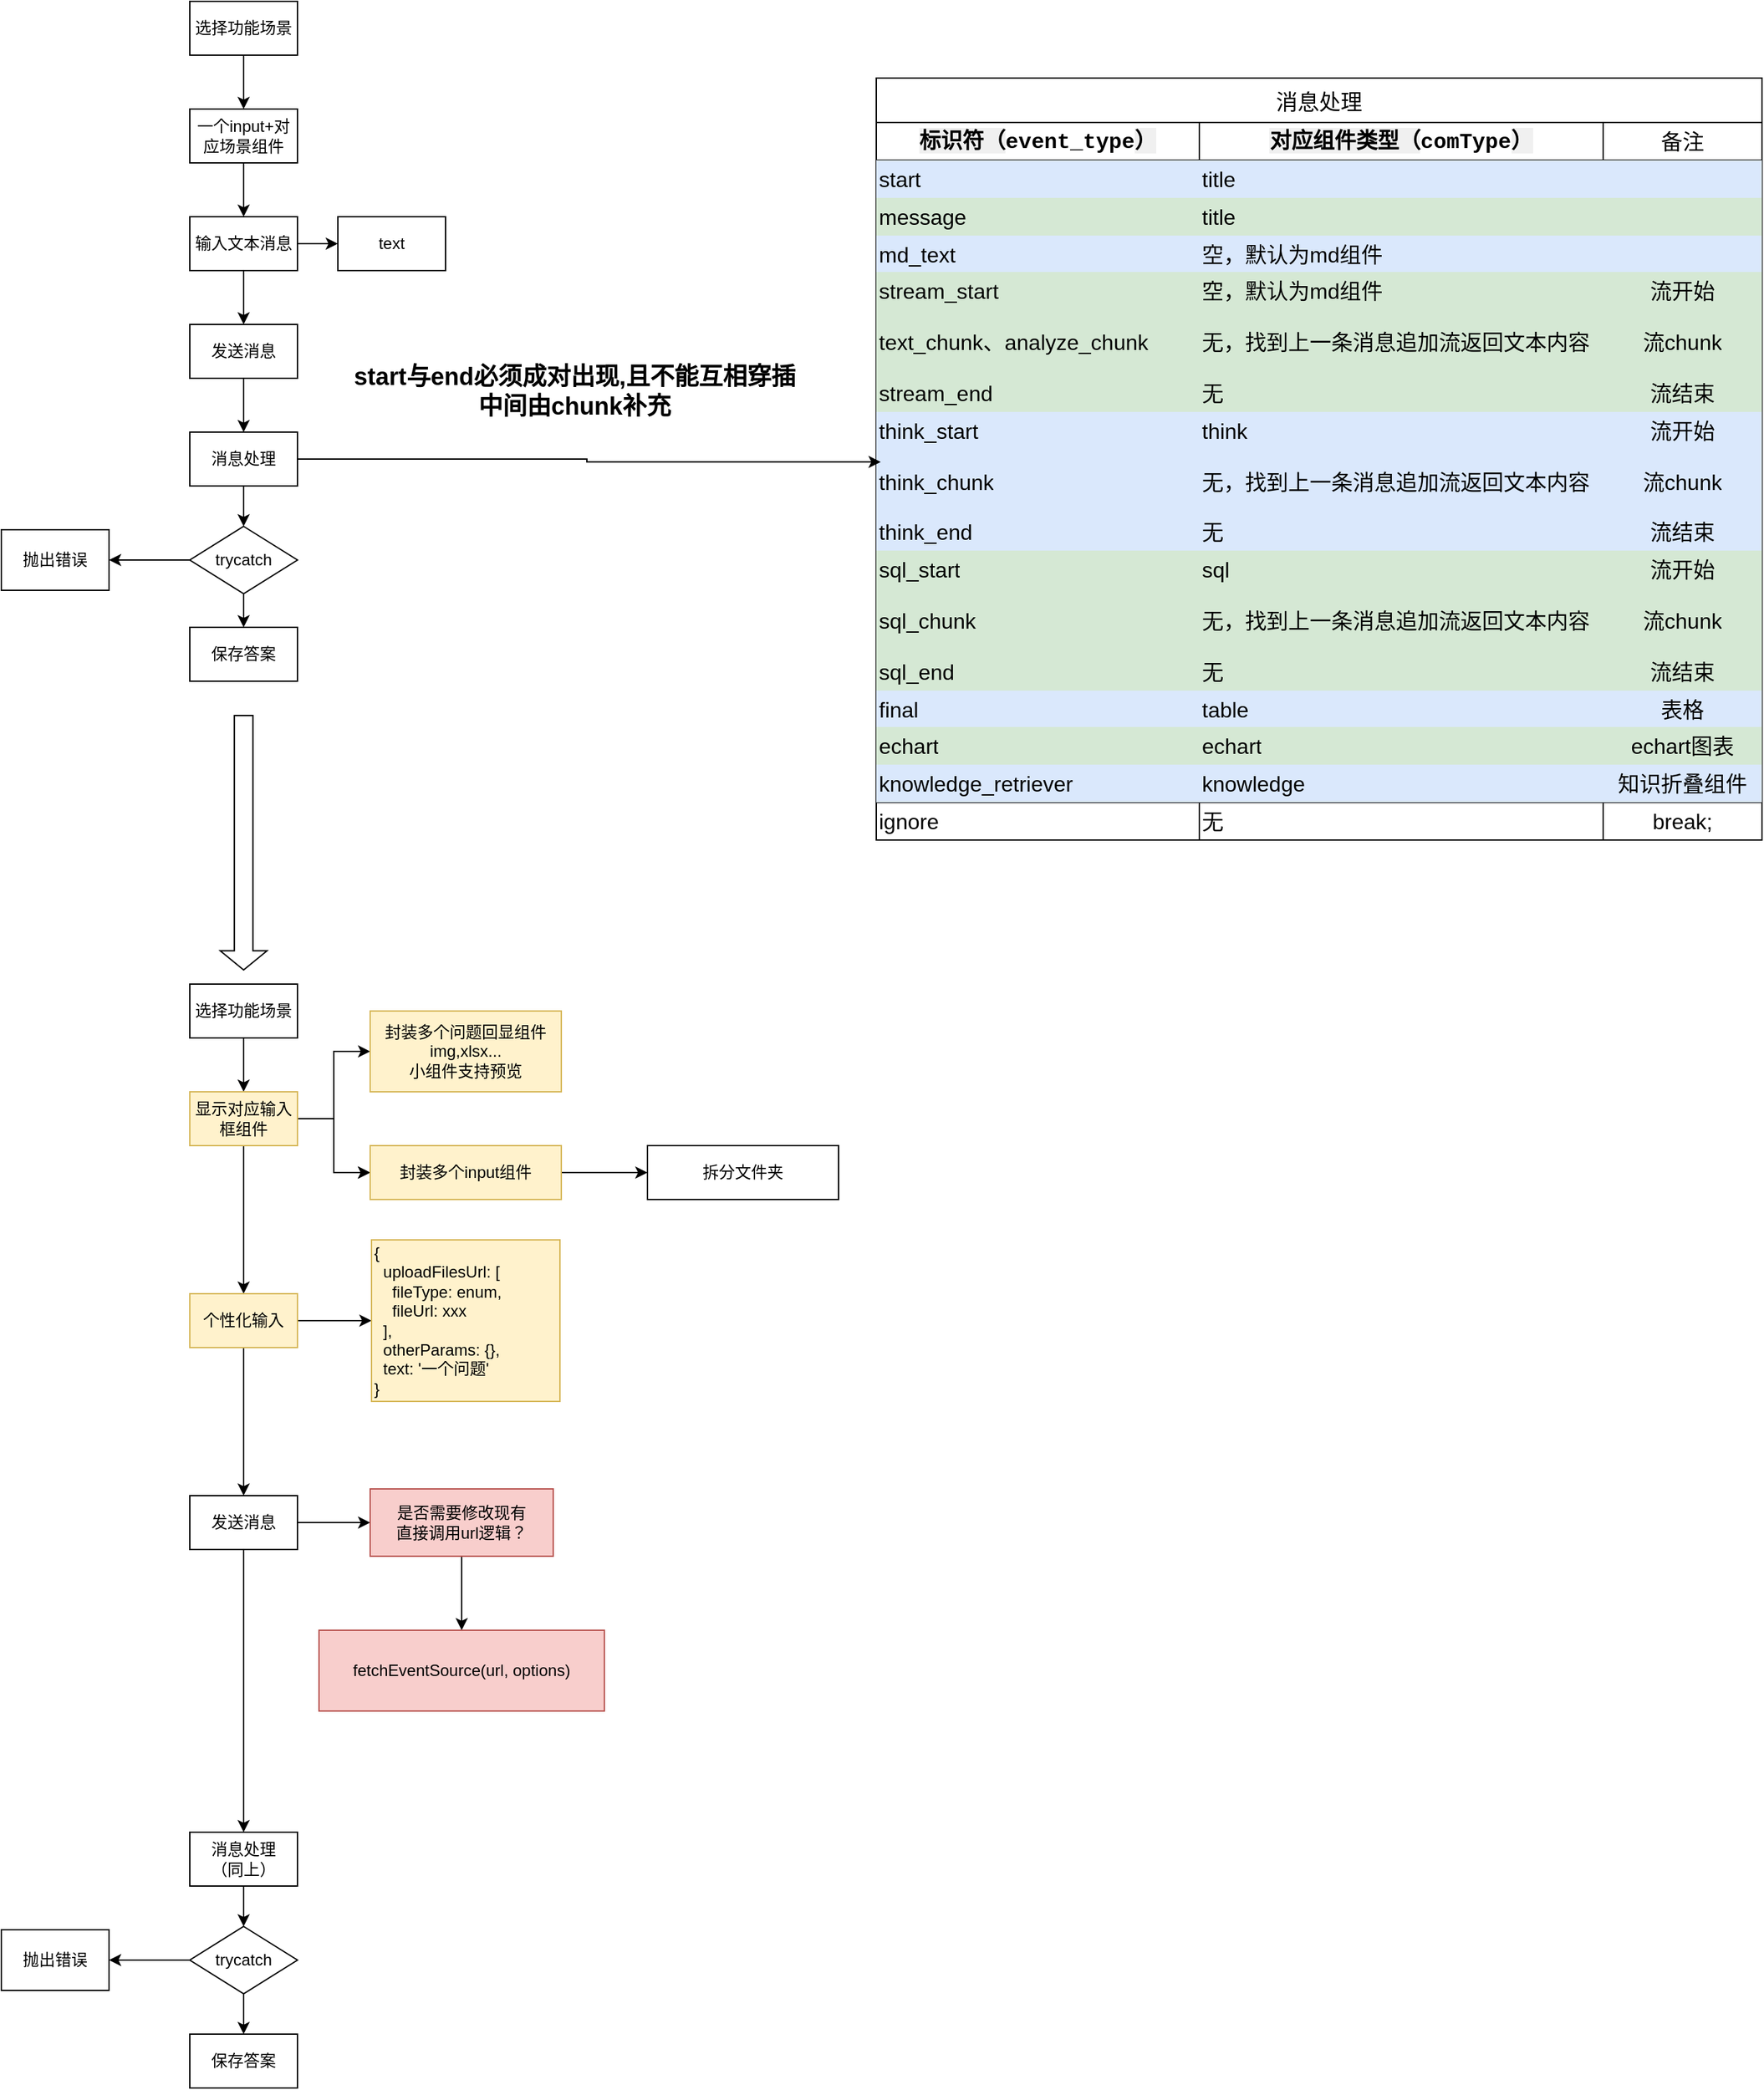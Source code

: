 <mxfile version="26.1.0">
  <diagram name="第 1 页" id="pHdr8dvODz4z5VKgqFe6">
    <mxGraphModel dx="2231" dy="1157" grid="1" gridSize="10" guides="1" tooltips="1" connect="1" arrows="1" fold="1" page="1" pageScale="1" pageWidth="827" pageHeight="1169" math="0" shadow="0">
      <root>
        <mxCell id="0" />
        <mxCell id="1" parent="0" />
        <mxCell id="sFgn5G1fT1Je-X125Eh7-5" value="" style="edgeStyle=orthogonalEdgeStyle;rounded=0;orthogonalLoop=1;jettySize=auto;html=1;" edge="1" parent="1" source="sFgn5G1fT1Je-X125Eh7-1" target="sFgn5G1fT1Je-X125Eh7-4">
          <mxGeometry relative="1" as="geometry" />
        </mxCell>
        <mxCell id="sFgn5G1fT1Je-X125Eh7-1" value="选择功能场景" style="rounded=0;whiteSpace=wrap;html=1;" vertex="1" parent="1">
          <mxGeometry x="160" y="80" width="80" height="40" as="geometry" />
        </mxCell>
        <mxCell id="sFgn5G1fT1Je-X125Eh7-7" value="" style="edgeStyle=orthogonalEdgeStyle;rounded=0;orthogonalLoop=1;jettySize=auto;html=1;" edge="1" parent="1" source="sFgn5G1fT1Je-X125Eh7-4" target="sFgn5G1fT1Je-X125Eh7-6">
          <mxGeometry relative="1" as="geometry" />
        </mxCell>
        <mxCell id="sFgn5G1fT1Je-X125Eh7-4" value="一个input+对应场景组件" style="rounded=0;whiteSpace=wrap;html=1;" vertex="1" parent="1">
          <mxGeometry x="160" y="160" width="80" height="40" as="geometry" />
        </mxCell>
        <mxCell id="sFgn5G1fT1Je-X125Eh7-9" value="" style="edgeStyle=orthogonalEdgeStyle;rounded=0;orthogonalLoop=1;jettySize=auto;html=1;" edge="1" parent="1" source="sFgn5G1fT1Je-X125Eh7-6" target="sFgn5G1fT1Je-X125Eh7-8">
          <mxGeometry relative="1" as="geometry" />
        </mxCell>
        <mxCell id="sFgn5G1fT1Je-X125Eh7-136" value="" style="edgeStyle=orthogonalEdgeStyle;rounded=0;orthogonalLoop=1;jettySize=auto;html=1;" edge="1" parent="1" source="sFgn5G1fT1Je-X125Eh7-6" target="sFgn5G1fT1Je-X125Eh7-135">
          <mxGeometry relative="1" as="geometry" />
        </mxCell>
        <mxCell id="sFgn5G1fT1Je-X125Eh7-6" value="输入文本消息" style="rounded=0;whiteSpace=wrap;html=1;" vertex="1" parent="1">
          <mxGeometry x="160" y="240" width="80" height="40" as="geometry" />
        </mxCell>
        <mxCell id="sFgn5G1fT1Je-X125Eh7-11" value="" style="edgeStyle=orthogonalEdgeStyle;rounded=0;orthogonalLoop=1;jettySize=auto;html=1;" edge="1" parent="1" source="sFgn5G1fT1Je-X125Eh7-8" target="sFgn5G1fT1Je-X125Eh7-10">
          <mxGeometry relative="1" as="geometry" />
        </mxCell>
        <mxCell id="sFgn5G1fT1Je-X125Eh7-8" value="发送消息" style="rounded=0;whiteSpace=wrap;html=1;" vertex="1" parent="1">
          <mxGeometry x="160" y="320" width="80" height="40" as="geometry" />
        </mxCell>
        <mxCell id="sFgn5G1fT1Je-X125Eh7-17" value="" style="edgeStyle=orthogonalEdgeStyle;rounded=0;orthogonalLoop=1;jettySize=auto;html=1;" edge="1" parent="1" source="sFgn5G1fT1Je-X125Eh7-10" target="sFgn5G1fT1Je-X125Eh7-16">
          <mxGeometry relative="1" as="geometry" />
        </mxCell>
        <mxCell id="sFgn5G1fT1Je-X125Eh7-10" value="消息处理" style="rounded=0;whiteSpace=wrap;html=1;" vertex="1" parent="1">
          <mxGeometry x="160" y="400" width="80" height="40" as="geometry" />
        </mxCell>
        <mxCell id="sFgn5G1fT1Je-X125Eh7-19" value="" style="edgeStyle=orthogonalEdgeStyle;rounded=0;orthogonalLoop=1;jettySize=auto;html=1;" edge="1" parent="1" source="sFgn5G1fT1Je-X125Eh7-16" target="sFgn5G1fT1Je-X125Eh7-18">
          <mxGeometry relative="1" as="geometry" />
        </mxCell>
        <mxCell id="sFgn5G1fT1Je-X125Eh7-25" value="" style="edgeStyle=orthogonalEdgeStyle;rounded=0;orthogonalLoop=1;jettySize=auto;html=1;" edge="1" parent="1" source="sFgn5G1fT1Je-X125Eh7-16" target="sFgn5G1fT1Je-X125Eh7-23">
          <mxGeometry relative="1" as="geometry" />
        </mxCell>
        <mxCell id="sFgn5G1fT1Je-X125Eh7-16" value="trycatch" style="rhombus;whiteSpace=wrap;html=1;rounded=0;" vertex="1" parent="1">
          <mxGeometry x="160" y="470" width="80" height="50" as="geometry" />
        </mxCell>
        <mxCell id="sFgn5G1fT1Je-X125Eh7-18" value="抛出错误" style="whiteSpace=wrap;html=1;rounded=0;" vertex="1" parent="1">
          <mxGeometry x="20" y="472.5" width="80" height="45" as="geometry" />
        </mxCell>
        <mxCell id="sFgn5G1fT1Je-X125Eh7-23" value="保存答案" style="rounded=0;whiteSpace=wrap;html=1;" vertex="1" parent="1">
          <mxGeometry x="160" y="545" width="80" height="40" as="geometry" />
        </mxCell>
        <mxCell id="sFgn5G1fT1Je-X125Eh7-30" value="消息处理" style="shape=table;startSize=33;container=1;collapsible=0;childLayout=tableLayout;strokeColor=default;fontSize=16;align=center;" vertex="1" parent="1">
          <mxGeometry x="670" y="137" width="658.0" height="566" as="geometry" />
        </mxCell>
        <mxCell id="sFgn5G1fT1Je-X125Eh7-31" value="" style="shape=tableRow;horizontal=0;startSize=0;swimlaneHead=0;swimlaneBody=0;strokeColor=inherit;top=0;left=0;bottom=0;right=0;collapsible=0;dropTarget=0;fillColor=none;points=[[0,0.5],[1,0.5]];portConstraint=eastwest;fontSize=16;" vertex="1" parent="sFgn5G1fT1Je-X125Eh7-30">
          <mxGeometry y="33" width="658.0" height="28" as="geometry" />
        </mxCell>
        <mxCell id="sFgn5G1fT1Je-X125Eh7-32" value="&lt;font&gt;&lt;span style=&quot;font-family: Inter, -apple-system, BlinkMacSystemFont, &amp;quot;Segoe UI&amp;quot;, &amp;quot;SF Pro SC&amp;quot;, &amp;quot;SF Pro Display&amp;quot;, &amp;quot;SF Pro Icons&amp;quot;, &amp;quot;PingFang SC&amp;quot;, &amp;quot;Hiragino Sans GB&amp;quot;, &amp;quot;Microsoft YaHei&amp;quot;, &amp;quot;Helvetica Neue&amp;quot;, Helvetica, Arial, sans-serif; font-weight: 600; text-align: left; background-color: rgba(0, 0, 0, 0.06);&quot;&gt;标识符（&lt;/span&gt;&lt;code style=&quot;-webkit-font-smoothing: antialiased; box-sizing: border-box; -webkit-tap-highlight-color: rgba(0, 0, 0, 0); background: var(--color-inline-code-background); border-radius: 4px; font-family: Menlo, Monaco, Consolas, &amp;quot;Courier New&amp;quot;, monospace; overflow-anchor: auto; font-weight: 600; text-align: left;&quot;&gt;event_type&lt;/code&gt;&lt;span style=&quot;font-family: Inter, -apple-system, BlinkMacSystemFont, &amp;quot;Segoe UI&amp;quot;, &amp;quot;SF Pro SC&amp;quot;, &amp;quot;SF Pro Display&amp;quot;, &amp;quot;SF Pro Icons&amp;quot;, &amp;quot;PingFang SC&amp;quot;, &amp;quot;Hiragino Sans GB&amp;quot;, &amp;quot;Microsoft YaHei&amp;quot;, &amp;quot;Helvetica Neue&amp;quot;, Helvetica, Arial, sans-serif; font-weight: 600; text-align: left; background-color: rgba(0, 0, 0, 0.06);&quot;&gt;）&lt;/span&gt;&lt;/font&gt;" style="shape=partialRectangle;html=1;whiteSpace=wrap;connectable=0;strokeColor=inherit;overflow=hidden;fillColor=none;top=0;left=0;bottom=0;right=0;pointerEvents=1;fontSize=16;" vertex="1" parent="sFgn5G1fT1Je-X125Eh7-31">
          <mxGeometry width="240" height="28" as="geometry">
            <mxRectangle width="240" height="28" as="alternateBounds" />
          </mxGeometry>
        </mxCell>
        <mxCell id="sFgn5G1fT1Je-X125Eh7-33" value="&lt;font&gt;&lt;span style=&quot;font-family: Inter, -apple-system, BlinkMacSystemFont, &amp;quot;Segoe UI&amp;quot;, &amp;quot;SF Pro SC&amp;quot;, &amp;quot;SF Pro Display&amp;quot;, &amp;quot;SF Pro Icons&amp;quot;, &amp;quot;PingFang SC&amp;quot;, &amp;quot;Hiragino Sans GB&amp;quot;, &amp;quot;Microsoft YaHei&amp;quot;, &amp;quot;Helvetica Neue&amp;quot;, Helvetica, Arial, sans-serif; font-weight: 600; text-align: left; background-color: rgba(0, 0, 0, 0.06);&quot;&gt;对应组件类型（&lt;/span&gt;&lt;code style=&quot;-webkit-font-smoothing: antialiased; box-sizing: border-box; -webkit-tap-highlight-color: rgba(0, 0, 0, 0); background: var(--color-inline-code-background); border-radius: 4px; font-family: Menlo, Monaco, Consolas, &amp;quot;Courier New&amp;quot;, monospace; overflow-anchor: auto; font-weight: 600; text-align: left;&quot;&gt;comType&lt;/code&gt;&lt;span style=&quot;font-family: Inter, -apple-system, BlinkMacSystemFont, &amp;quot;Segoe UI&amp;quot;, &amp;quot;SF Pro SC&amp;quot;, &amp;quot;SF Pro Display&amp;quot;, &amp;quot;SF Pro Icons&amp;quot;, &amp;quot;PingFang SC&amp;quot;, &amp;quot;Hiragino Sans GB&amp;quot;, &amp;quot;Microsoft YaHei&amp;quot;, &amp;quot;Helvetica Neue&amp;quot;, Helvetica, Arial, sans-serif; font-weight: 600; text-align: left; background-color: rgba(0, 0, 0, 0.06);&quot;&gt;）&lt;/span&gt;&lt;/font&gt;" style="shape=partialRectangle;html=1;whiteSpace=wrap;connectable=0;strokeColor=inherit;overflow=hidden;fillColor=none;top=0;left=0;bottom=0;right=0;pointerEvents=1;fontSize=16;" vertex="1" parent="sFgn5G1fT1Je-X125Eh7-31">
          <mxGeometry x="240" width="300" height="28" as="geometry">
            <mxRectangle width="300" height="28" as="alternateBounds" />
          </mxGeometry>
        </mxCell>
        <mxCell id="sFgn5G1fT1Je-X125Eh7-34" value="备注" style="shape=partialRectangle;html=1;whiteSpace=wrap;connectable=0;strokeColor=inherit;overflow=hidden;fillColor=none;top=0;left=0;bottom=0;right=0;pointerEvents=1;fontSize=16;" vertex="1" parent="sFgn5G1fT1Je-X125Eh7-31">
          <mxGeometry x="540" width="118" height="28" as="geometry">
            <mxRectangle width="118" height="28" as="alternateBounds" />
          </mxGeometry>
        </mxCell>
        <mxCell id="sFgn5G1fT1Je-X125Eh7-35" value="" style="shape=tableRow;horizontal=0;startSize=0;swimlaneHead=0;swimlaneBody=0;strokeColor=inherit;top=0;left=0;bottom=0;right=0;collapsible=0;dropTarget=0;fillColor=none;points=[[0,0.5],[1,0.5]];portConstraint=eastwest;fontSize=16;" vertex="1" parent="sFgn5G1fT1Je-X125Eh7-30">
          <mxGeometry y="61" width="658.0" height="28" as="geometry" />
        </mxCell>
        <mxCell id="sFgn5G1fT1Je-X125Eh7-36" value="start" style="shape=partialRectangle;html=1;whiteSpace=wrap;connectable=0;strokeColor=#6c8ebf;overflow=hidden;fillColor=#dae8fc;top=0;left=0;bottom=0;right=0;pointerEvents=1;fontSize=16;align=left;" vertex="1" parent="sFgn5G1fT1Je-X125Eh7-35">
          <mxGeometry width="240" height="28" as="geometry">
            <mxRectangle width="240" height="28" as="alternateBounds" />
          </mxGeometry>
        </mxCell>
        <mxCell id="sFgn5G1fT1Je-X125Eh7-37" value="title" style="shape=partialRectangle;html=1;whiteSpace=wrap;connectable=0;strokeColor=#6c8ebf;overflow=hidden;fillColor=#dae8fc;top=0;left=0;bottom=0;right=0;pointerEvents=1;fontSize=16;align=left;" vertex="1" parent="sFgn5G1fT1Je-X125Eh7-35">
          <mxGeometry x="240" width="300" height="28" as="geometry">
            <mxRectangle width="300" height="28" as="alternateBounds" />
          </mxGeometry>
        </mxCell>
        <mxCell id="sFgn5G1fT1Je-X125Eh7-38" value="" style="shape=partialRectangle;html=1;whiteSpace=wrap;connectable=0;strokeColor=#6c8ebf;overflow=hidden;fillColor=#dae8fc;top=0;left=0;bottom=0;right=0;pointerEvents=1;fontSize=16;" vertex="1" parent="sFgn5G1fT1Je-X125Eh7-35">
          <mxGeometry x="540" width="118" height="28" as="geometry">
            <mxRectangle width="118" height="28" as="alternateBounds" />
          </mxGeometry>
        </mxCell>
        <mxCell id="sFgn5G1fT1Je-X125Eh7-39" value="" style="shape=tableRow;horizontal=0;startSize=0;swimlaneHead=0;swimlaneBody=0;strokeColor=inherit;top=0;left=0;bottom=0;right=0;collapsible=0;dropTarget=0;fillColor=none;points=[[0,0.5],[1,0.5]];portConstraint=eastwest;fontSize=16;" vertex="1" parent="sFgn5G1fT1Je-X125Eh7-30">
          <mxGeometry y="89" width="658.0" height="28" as="geometry" />
        </mxCell>
        <mxCell id="sFgn5G1fT1Je-X125Eh7-40" value="&lt;div style=&quot;&quot;&gt;message&lt;/div&gt;" style="shape=partialRectangle;html=1;whiteSpace=wrap;connectable=0;strokeColor=#82b366;overflow=hidden;fillColor=#d5e8d4;top=0;left=0;bottom=0;right=0;pointerEvents=1;fontSize=16;align=left;" vertex="1" parent="sFgn5G1fT1Je-X125Eh7-39">
          <mxGeometry width="240" height="28" as="geometry">
            <mxRectangle width="240" height="28" as="alternateBounds" />
          </mxGeometry>
        </mxCell>
        <mxCell id="sFgn5G1fT1Je-X125Eh7-41" value="title" style="shape=partialRectangle;html=1;whiteSpace=wrap;connectable=0;strokeColor=#82b366;overflow=hidden;fillColor=#d5e8d4;top=0;left=0;bottom=0;right=0;pointerEvents=1;fontSize=16;align=left;" vertex="1" parent="sFgn5G1fT1Je-X125Eh7-39">
          <mxGeometry x="240" width="300" height="28" as="geometry">
            <mxRectangle width="300" height="28" as="alternateBounds" />
          </mxGeometry>
        </mxCell>
        <mxCell id="sFgn5G1fT1Je-X125Eh7-42" value="" style="shape=partialRectangle;html=1;whiteSpace=wrap;connectable=0;strokeColor=#82b366;overflow=hidden;fillColor=#d5e8d4;top=0;left=0;bottom=0;right=0;pointerEvents=1;fontSize=16;" vertex="1" parent="sFgn5G1fT1Je-X125Eh7-39">
          <mxGeometry x="540" width="118" height="28" as="geometry">
            <mxRectangle width="118" height="28" as="alternateBounds" />
          </mxGeometry>
        </mxCell>
        <mxCell id="sFgn5G1fT1Je-X125Eh7-44" style="shape=tableRow;horizontal=0;startSize=0;swimlaneHead=0;swimlaneBody=0;strokeColor=inherit;top=0;left=0;bottom=0;right=0;collapsible=0;dropTarget=0;fillColor=none;points=[[0,0.5],[1,0.5]];portConstraint=eastwest;fontSize=16;" vertex="1" parent="sFgn5G1fT1Je-X125Eh7-30">
          <mxGeometry y="117" width="658.0" height="27" as="geometry" />
        </mxCell>
        <mxCell id="sFgn5G1fT1Je-X125Eh7-45" value="md_text" style="shape=partialRectangle;html=1;whiteSpace=wrap;connectable=0;strokeColor=#6c8ebf;overflow=hidden;fillColor=#dae8fc;top=0;left=0;bottom=0;right=0;pointerEvents=1;fontSize=16;align=left;" vertex="1" parent="sFgn5G1fT1Je-X125Eh7-44">
          <mxGeometry width="240" height="27" as="geometry">
            <mxRectangle width="240" height="27" as="alternateBounds" />
          </mxGeometry>
        </mxCell>
        <mxCell id="sFgn5G1fT1Je-X125Eh7-46" value="空，默认为md组件" style="shape=partialRectangle;html=1;whiteSpace=wrap;connectable=0;strokeColor=#6c8ebf;overflow=hidden;fillColor=#dae8fc;top=0;left=0;bottom=0;right=0;pointerEvents=1;fontSize=16;align=left;" vertex="1" parent="sFgn5G1fT1Je-X125Eh7-44">
          <mxGeometry x="240" width="300" height="27" as="geometry">
            <mxRectangle width="300" height="27" as="alternateBounds" />
          </mxGeometry>
        </mxCell>
        <mxCell id="sFgn5G1fT1Je-X125Eh7-47" style="shape=partialRectangle;html=1;whiteSpace=wrap;connectable=0;strokeColor=#6c8ebf;overflow=hidden;fillColor=#dae8fc;top=0;left=0;bottom=0;right=0;pointerEvents=1;fontSize=16;" vertex="1" parent="sFgn5G1fT1Je-X125Eh7-44">
          <mxGeometry x="540" width="118" height="27" as="geometry">
            <mxRectangle width="118" height="27" as="alternateBounds" />
          </mxGeometry>
        </mxCell>
        <mxCell id="sFgn5G1fT1Je-X125Eh7-48" style="shape=tableRow;horizontal=0;startSize=0;swimlaneHead=0;swimlaneBody=0;strokeColor=inherit;top=0;left=0;bottom=0;right=0;collapsible=0;dropTarget=0;fillColor=none;points=[[0,0.5],[1,0.5]];portConstraint=eastwest;fontSize=16;" vertex="1" parent="sFgn5G1fT1Je-X125Eh7-30">
          <mxGeometry y="144" width="658.0" height="28" as="geometry" />
        </mxCell>
        <mxCell id="sFgn5G1fT1Je-X125Eh7-49" value="stream_start" style="shape=partialRectangle;html=1;whiteSpace=wrap;connectable=0;strokeColor=#82b366;overflow=hidden;fillColor=#d5e8d4;top=0;left=0;bottom=0;right=0;pointerEvents=1;fontSize=16;align=left;" vertex="1" parent="sFgn5G1fT1Je-X125Eh7-48">
          <mxGeometry width="240" height="28" as="geometry">
            <mxRectangle width="240" height="28" as="alternateBounds" />
          </mxGeometry>
        </mxCell>
        <mxCell id="sFgn5G1fT1Je-X125Eh7-50" value="空，默认为md组件" style="shape=partialRectangle;html=1;whiteSpace=wrap;connectable=0;strokeColor=#82b366;overflow=hidden;fillColor=#d5e8d4;top=0;left=0;bottom=0;right=0;pointerEvents=1;fontSize=16;align=left;" vertex="1" parent="sFgn5G1fT1Je-X125Eh7-48">
          <mxGeometry x="240" width="300" height="28" as="geometry">
            <mxRectangle width="300" height="28" as="alternateBounds" />
          </mxGeometry>
        </mxCell>
        <mxCell id="sFgn5G1fT1Je-X125Eh7-51" value="流开始" style="shape=partialRectangle;html=1;whiteSpace=wrap;connectable=0;strokeColor=#82b366;overflow=hidden;fillColor=#d5e8d4;top=0;left=0;bottom=0;right=0;pointerEvents=1;fontSize=16;" vertex="1" parent="sFgn5G1fT1Je-X125Eh7-48">
          <mxGeometry x="540" width="118" height="28" as="geometry">
            <mxRectangle width="118" height="28" as="alternateBounds" />
          </mxGeometry>
        </mxCell>
        <mxCell id="sFgn5G1fT1Je-X125Eh7-52" style="shape=tableRow;horizontal=0;startSize=0;swimlaneHead=0;swimlaneBody=0;strokeColor=inherit;top=0;left=0;bottom=0;right=0;collapsible=0;dropTarget=0;fillColor=none;points=[[0,0.5],[1,0.5]];portConstraint=eastwest;fontSize=16;" vertex="1" parent="sFgn5G1fT1Je-X125Eh7-30">
          <mxGeometry y="172" width="658.0" height="48" as="geometry" />
        </mxCell>
        <mxCell id="sFgn5G1fT1Je-X125Eh7-53" value="text_chunk、analyze_chunk" style="shape=partialRectangle;html=1;whiteSpace=wrap;connectable=0;strokeColor=#82b366;overflow=hidden;fillColor=#d5e8d4;top=0;left=0;bottom=0;right=0;pointerEvents=1;fontSize=16;align=left;" vertex="1" parent="sFgn5G1fT1Je-X125Eh7-52">
          <mxGeometry width="240" height="48" as="geometry">
            <mxRectangle width="240" height="48" as="alternateBounds" />
          </mxGeometry>
        </mxCell>
        <mxCell id="sFgn5G1fT1Je-X125Eh7-54" value="无，找到上一条消息追加流返回文本内容" style="shape=partialRectangle;html=1;whiteSpace=wrap;connectable=0;strokeColor=#82b366;overflow=hidden;fillColor=#d5e8d4;top=0;left=0;bottom=0;right=0;pointerEvents=1;fontSize=16;align=left;" vertex="1" parent="sFgn5G1fT1Je-X125Eh7-52">
          <mxGeometry x="240" width="300" height="48" as="geometry">
            <mxRectangle width="300" height="48" as="alternateBounds" />
          </mxGeometry>
        </mxCell>
        <mxCell id="sFgn5G1fT1Je-X125Eh7-55" value="流chunk" style="shape=partialRectangle;html=1;whiteSpace=wrap;connectable=0;strokeColor=#82b366;overflow=hidden;fillColor=#d5e8d4;top=0;left=0;bottom=0;right=0;pointerEvents=1;fontSize=16;" vertex="1" parent="sFgn5G1fT1Je-X125Eh7-52">
          <mxGeometry x="540" width="118" height="48" as="geometry">
            <mxRectangle width="118" height="48" as="alternateBounds" />
          </mxGeometry>
        </mxCell>
        <mxCell id="sFgn5G1fT1Je-X125Eh7-56" style="shape=tableRow;horizontal=0;startSize=0;swimlaneHead=0;swimlaneBody=0;strokeColor=inherit;top=0;left=0;bottom=0;right=0;collapsible=0;dropTarget=0;fillColor=none;points=[[0,0.5],[1,0.5]];portConstraint=eastwest;fontSize=16;" vertex="1" parent="sFgn5G1fT1Je-X125Eh7-30">
          <mxGeometry y="220" width="658.0" height="28" as="geometry" />
        </mxCell>
        <mxCell id="sFgn5G1fT1Je-X125Eh7-57" value="stream_end" style="shape=partialRectangle;html=1;whiteSpace=wrap;connectable=0;strokeColor=#82b366;overflow=hidden;fillColor=#d5e8d4;top=0;left=0;bottom=0;right=0;pointerEvents=1;fontSize=16;align=left;" vertex="1" parent="sFgn5G1fT1Je-X125Eh7-56">
          <mxGeometry width="240" height="28" as="geometry">
            <mxRectangle width="240" height="28" as="alternateBounds" />
          </mxGeometry>
        </mxCell>
        <mxCell id="sFgn5G1fT1Je-X125Eh7-58" value="无" style="shape=partialRectangle;html=1;whiteSpace=wrap;connectable=0;strokeColor=#82b366;overflow=hidden;fillColor=#d5e8d4;top=0;left=0;bottom=0;right=0;pointerEvents=1;fontSize=16;align=left;" vertex="1" parent="sFgn5G1fT1Je-X125Eh7-56">
          <mxGeometry x="240" width="300" height="28" as="geometry">
            <mxRectangle width="300" height="28" as="alternateBounds" />
          </mxGeometry>
        </mxCell>
        <mxCell id="sFgn5G1fT1Je-X125Eh7-59" value="流结束" style="shape=partialRectangle;html=1;whiteSpace=wrap;connectable=0;strokeColor=#82b366;overflow=hidden;fillColor=#d5e8d4;top=0;left=0;bottom=0;right=0;pointerEvents=1;fontSize=16;" vertex="1" parent="sFgn5G1fT1Je-X125Eh7-56">
          <mxGeometry x="540" width="118" height="28" as="geometry">
            <mxRectangle width="118" height="28" as="alternateBounds" />
          </mxGeometry>
        </mxCell>
        <mxCell id="sFgn5G1fT1Je-X125Eh7-60" style="shape=tableRow;horizontal=0;startSize=0;swimlaneHead=0;swimlaneBody=0;strokeColor=inherit;top=0;left=0;bottom=0;right=0;collapsible=0;dropTarget=0;fillColor=none;points=[[0,0.5],[1,0.5]];portConstraint=eastwest;fontSize=16;" vertex="1" parent="sFgn5G1fT1Je-X125Eh7-30">
          <mxGeometry y="248" width="658.0" height="28" as="geometry" />
        </mxCell>
        <mxCell id="sFgn5G1fT1Je-X125Eh7-61" value="think_start" style="shape=partialRectangle;html=1;whiteSpace=wrap;connectable=0;strokeColor=#6c8ebf;overflow=hidden;fillColor=#dae8fc;top=0;left=0;bottom=0;right=0;pointerEvents=1;fontSize=16;align=left;" vertex="1" parent="sFgn5G1fT1Je-X125Eh7-60">
          <mxGeometry width="240" height="28" as="geometry">
            <mxRectangle width="240" height="28" as="alternateBounds" />
          </mxGeometry>
        </mxCell>
        <mxCell id="sFgn5G1fT1Je-X125Eh7-62" value="think" style="shape=partialRectangle;html=1;whiteSpace=wrap;connectable=0;strokeColor=#6c8ebf;overflow=hidden;fillColor=#dae8fc;top=0;left=0;bottom=0;right=0;pointerEvents=1;fontSize=16;align=left;" vertex="1" parent="sFgn5G1fT1Je-X125Eh7-60">
          <mxGeometry x="240" width="300" height="28" as="geometry">
            <mxRectangle width="300" height="28" as="alternateBounds" />
          </mxGeometry>
        </mxCell>
        <mxCell id="sFgn5G1fT1Je-X125Eh7-63" value="流开始" style="shape=partialRectangle;html=1;whiteSpace=wrap;connectable=0;strokeColor=#6c8ebf;overflow=hidden;fillColor=#dae8fc;top=0;left=0;bottom=0;right=0;pointerEvents=1;fontSize=16;" vertex="1" parent="sFgn5G1fT1Je-X125Eh7-60">
          <mxGeometry x="540" width="118" height="28" as="geometry">
            <mxRectangle width="118" height="28" as="alternateBounds" />
          </mxGeometry>
        </mxCell>
        <mxCell id="sFgn5G1fT1Je-X125Eh7-64" style="shape=tableRow;horizontal=0;startSize=0;swimlaneHead=0;swimlaneBody=0;strokeColor=inherit;top=0;left=0;bottom=0;right=0;collapsible=0;dropTarget=0;fillColor=none;points=[[0,0.5],[1,0.5]];portConstraint=eastwest;fontSize=16;" vertex="1" parent="sFgn5G1fT1Je-X125Eh7-30">
          <mxGeometry y="276" width="658.0" height="47" as="geometry" />
        </mxCell>
        <mxCell id="sFgn5G1fT1Je-X125Eh7-65" value="think_chunk" style="shape=partialRectangle;html=1;whiteSpace=wrap;connectable=0;strokeColor=#6c8ebf;overflow=hidden;fillColor=#dae8fc;top=0;left=0;bottom=0;right=0;pointerEvents=1;fontSize=16;align=left;" vertex="1" parent="sFgn5G1fT1Je-X125Eh7-64">
          <mxGeometry width="240" height="47" as="geometry">
            <mxRectangle width="240" height="47" as="alternateBounds" />
          </mxGeometry>
        </mxCell>
        <mxCell id="sFgn5G1fT1Je-X125Eh7-66" value="无，找到上一条消息追加流返回文本内容" style="shape=partialRectangle;html=1;whiteSpace=wrap;connectable=0;strokeColor=#6c8ebf;overflow=hidden;fillColor=#dae8fc;top=0;left=0;bottom=0;right=0;pointerEvents=1;fontSize=16;align=left;" vertex="1" parent="sFgn5G1fT1Je-X125Eh7-64">
          <mxGeometry x="240" width="300" height="47" as="geometry">
            <mxRectangle width="300" height="47" as="alternateBounds" />
          </mxGeometry>
        </mxCell>
        <mxCell id="sFgn5G1fT1Je-X125Eh7-67" value="流chunk" style="shape=partialRectangle;html=1;whiteSpace=wrap;connectable=0;strokeColor=#6c8ebf;overflow=hidden;fillColor=#dae8fc;top=0;left=0;bottom=0;right=0;pointerEvents=1;fontSize=16;" vertex="1" parent="sFgn5G1fT1Je-X125Eh7-64">
          <mxGeometry x="540" width="118" height="47" as="geometry">
            <mxRectangle width="118" height="47" as="alternateBounds" />
          </mxGeometry>
        </mxCell>
        <mxCell id="sFgn5G1fT1Je-X125Eh7-68" style="shape=tableRow;horizontal=0;startSize=0;swimlaneHead=0;swimlaneBody=0;strokeColor=inherit;top=0;left=0;bottom=0;right=0;collapsible=0;dropTarget=0;fillColor=none;points=[[0,0.5],[1,0.5]];portConstraint=eastwest;fontSize=16;" vertex="1" parent="sFgn5G1fT1Je-X125Eh7-30">
          <mxGeometry y="323" width="658.0" height="28" as="geometry" />
        </mxCell>
        <mxCell id="sFgn5G1fT1Je-X125Eh7-69" value="think_end" style="shape=partialRectangle;html=1;whiteSpace=wrap;connectable=0;strokeColor=#6c8ebf;overflow=hidden;fillColor=#dae8fc;top=0;left=0;bottom=0;right=0;pointerEvents=1;fontSize=16;align=left;" vertex="1" parent="sFgn5G1fT1Je-X125Eh7-68">
          <mxGeometry width="240" height="28" as="geometry">
            <mxRectangle width="240" height="28" as="alternateBounds" />
          </mxGeometry>
        </mxCell>
        <mxCell id="sFgn5G1fT1Je-X125Eh7-70" value="无" style="shape=partialRectangle;html=1;whiteSpace=wrap;connectable=0;strokeColor=#6c8ebf;overflow=hidden;fillColor=#dae8fc;top=0;left=0;bottom=0;right=0;pointerEvents=1;fontSize=16;align=left;" vertex="1" parent="sFgn5G1fT1Je-X125Eh7-68">
          <mxGeometry x="240" width="300" height="28" as="geometry">
            <mxRectangle width="300" height="28" as="alternateBounds" />
          </mxGeometry>
        </mxCell>
        <mxCell id="sFgn5G1fT1Je-X125Eh7-71" value="流结束" style="shape=partialRectangle;html=1;whiteSpace=wrap;connectable=0;strokeColor=#6c8ebf;overflow=hidden;fillColor=#dae8fc;top=0;left=0;bottom=0;right=0;pointerEvents=1;fontSize=16;" vertex="1" parent="sFgn5G1fT1Je-X125Eh7-68">
          <mxGeometry x="540" width="118" height="28" as="geometry">
            <mxRectangle width="118" height="28" as="alternateBounds" />
          </mxGeometry>
        </mxCell>
        <mxCell id="sFgn5G1fT1Je-X125Eh7-96" style="shape=tableRow;horizontal=0;startSize=0;swimlaneHead=0;swimlaneBody=0;strokeColor=inherit;top=0;left=0;bottom=0;right=0;collapsible=0;dropTarget=0;fillColor=none;points=[[0,0.5],[1,0.5]];portConstraint=eastwest;fontSize=16;" vertex="1" parent="sFgn5G1fT1Je-X125Eh7-30">
          <mxGeometry y="351" width="658.0" height="28" as="geometry" />
        </mxCell>
        <mxCell id="sFgn5G1fT1Je-X125Eh7-97" value="sql_start" style="shape=partialRectangle;html=1;whiteSpace=wrap;connectable=0;strokeColor=#82b366;overflow=hidden;fillColor=#d5e8d4;top=0;left=0;bottom=0;right=0;pointerEvents=1;fontSize=16;align=left;" vertex="1" parent="sFgn5G1fT1Je-X125Eh7-96">
          <mxGeometry width="240" height="28" as="geometry">
            <mxRectangle width="240" height="28" as="alternateBounds" />
          </mxGeometry>
        </mxCell>
        <mxCell id="sFgn5G1fT1Je-X125Eh7-98" value="sql" style="shape=partialRectangle;html=1;whiteSpace=wrap;connectable=0;strokeColor=#82b366;overflow=hidden;fillColor=#d5e8d4;top=0;left=0;bottom=0;right=0;pointerEvents=1;fontSize=16;align=left;" vertex="1" parent="sFgn5G1fT1Je-X125Eh7-96">
          <mxGeometry x="240" width="300" height="28" as="geometry">
            <mxRectangle width="300" height="28" as="alternateBounds" />
          </mxGeometry>
        </mxCell>
        <mxCell id="sFgn5G1fT1Je-X125Eh7-99" value="流开始" style="shape=partialRectangle;html=1;whiteSpace=wrap;connectable=0;strokeColor=#82b366;overflow=hidden;fillColor=#d5e8d4;top=0;left=0;bottom=0;right=0;pointerEvents=1;fontSize=16;" vertex="1" parent="sFgn5G1fT1Je-X125Eh7-96">
          <mxGeometry x="540" width="118" height="28" as="geometry">
            <mxRectangle width="118" height="28" as="alternateBounds" />
          </mxGeometry>
        </mxCell>
        <mxCell id="sFgn5G1fT1Je-X125Eh7-92" style="shape=tableRow;horizontal=0;startSize=0;swimlaneHead=0;swimlaneBody=0;strokeColor=inherit;top=0;left=0;bottom=0;right=0;collapsible=0;dropTarget=0;fillColor=none;points=[[0,0.5],[1,0.5]];portConstraint=eastwest;fontSize=16;" vertex="1" parent="sFgn5G1fT1Je-X125Eh7-30">
          <mxGeometry y="379" width="658.0" height="48" as="geometry" />
        </mxCell>
        <mxCell id="sFgn5G1fT1Je-X125Eh7-93" value="sql_chunk" style="shape=partialRectangle;html=1;whiteSpace=wrap;connectable=0;strokeColor=#82b366;overflow=hidden;fillColor=#d5e8d4;top=0;left=0;bottom=0;right=0;pointerEvents=1;fontSize=16;align=left;" vertex="1" parent="sFgn5G1fT1Je-X125Eh7-92">
          <mxGeometry width="240" height="48" as="geometry">
            <mxRectangle width="240" height="48" as="alternateBounds" />
          </mxGeometry>
        </mxCell>
        <mxCell id="sFgn5G1fT1Je-X125Eh7-94" value="无，找到上一条消息追加流返回文本内容" style="shape=partialRectangle;html=1;whiteSpace=wrap;connectable=0;strokeColor=#82b366;overflow=hidden;fillColor=#d5e8d4;top=0;left=0;bottom=0;right=0;pointerEvents=1;fontSize=16;align=left;" vertex="1" parent="sFgn5G1fT1Je-X125Eh7-92">
          <mxGeometry x="240" width="300" height="48" as="geometry">
            <mxRectangle width="300" height="48" as="alternateBounds" />
          </mxGeometry>
        </mxCell>
        <mxCell id="sFgn5G1fT1Je-X125Eh7-95" value="流chunk" style="shape=partialRectangle;html=1;whiteSpace=wrap;connectable=0;strokeColor=#82b366;overflow=hidden;fillColor=#d5e8d4;top=0;left=0;bottom=0;right=0;pointerEvents=1;fontSize=16;" vertex="1" parent="sFgn5G1fT1Je-X125Eh7-92">
          <mxGeometry x="540" width="118" height="48" as="geometry">
            <mxRectangle width="118" height="48" as="alternateBounds" />
          </mxGeometry>
        </mxCell>
        <mxCell id="sFgn5G1fT1Je-X125Eh7-88" style="shape=tableRow;horizontal=0;startSize=0;swimlaneHead=0;swimlaneBody=0;strokeColor=inherit;top=0;left=0;bottom=0;right=0;collapsible=0;dropTarget=0;fillColor=none;points=[[0,0.5],[1,0.5]];portConstraint=eastwest;fontSize=16;" vertex="1" parent="sFgn5G1fT1Je-X125Eh7-30">
          <mxGeometry y="427" width="658.0" height="28" as="geometry" />
        </mxCell>
        <mxCell id="sFgn5G1fT1Je-X125Eh7-89" value="sql_end" style="shape=partialRectangle;html=1;whiteSpace=wrap;connectable=0;strokeColor=#82b366;overflow=hidden;fillColor=#d5e8d4;top=0;left=0;bottom=0;right=0;pointerEvents=1;fontSize=16;align=left;" vertex="1" parent="sFgn5G1fT1Je-X125Eh7-88">
          <mxGeometry width="240" height="28" as="geometry">
            <mxRectangle width="240" height="28" as="alternateBounds" />
          </mxGeometry>
        </mxCell>
        <mxCell id="sFgn5G1fT1Je-X125Eh7-90" value="无" style="shape=partialRectangle;html=1;whiteSpace=wrap;connectable=0;strokeColor=#82b366;overflow=hidden;fillColor=#d5e8d4;top=0;left=0;bottom=0;right=0;pointerEvents=1;fontSize=16;align=left;" vertex="1" parent="sFgn5G1fT1Je-X125Eh7-88">
          <mxGeometry x="240" width="300" height="28" as="geometry">
            <mxRectangle width="300" height="28" as="alternateBounds" />
          </mxGeometry>
        </mxCell>
        <mxCell id="sFgn5G1fT1Je-X125Eh7-91" value="流结束" style="shape=partialRectangle;html=1;whiteSpace=wrap;connectable=0;strokeColor=#82b366;overflow=hidden;fillColor=#d5e8d4;top=0;left=0;bottom=0;right=0;pointerEvents=1;fontSize=16;" vertex="1" parent="sFgn5G1fT1Je-X125Eh7-88">
          <mxGeometry x="540" width="118" height="28" as="geometry">
            <mxRectangle width="118" height="28" as="alternateBounds" />
          </mxGeometry>
        </mxCell>
        <mxCell id="sFgn5G1fT1Je-X125Eh7-72" style="shape=tableRow;horizontal=0;startSize=0;swimlaneHead=0;swimlaneBody=0;strokeColor=inherit;top=0;left=0;bottom=0;right=0;collapsible=0;dropTarget=0;fillColor=none;points=[[0,0.5],[1,0.5]];portConstraint=eastwest;fontSize=16;" vertex="1" parent="sFgn5G1fT1Je-X125Eh7-30">
          <mxGeometry y="455" width="658.0" height="27" as="geometry" />
        </mxCell>
        <mxCell id="sFgn5G1fT1Je-X125Eh7-73" value="final" style="shape=partialRectangle;html=1;whiteSpace=wrap;connectable=0;strokeColor=#6c8ebf;overflow=hidden;fillColor=#dae8fc;top=0;left=0;bottom=0;right=0;pointerEvents=1;fontSize=16;align=left;" vertex="1" parent="sFgn5G1fT1Je-X125Eh7-72">
          <mxGeometry width="240" height="27" as="geometry">
            <mxRectangle width="240" height="27" as="alternateBounds" />
          </mxGeometry>
        </mxCell>
        <mxCell id="sFgn5G1fT1Je-X125Eh7-74" value="table" style="shape=partialRectangle;html=1;whiteSpace=wrap;connectable=0;strokeColor=#6c8ebf;overflow=hidden;fillColor=#dae8fc;top=0;left=0;bottom=0;right=0;pointerEvents=1;fontSize=16;align=left;" vertex="1" parent="sFgn5G1fT1Je-X125Eh7-72">
          <mxGeometry x="240" width="300" height="27" as="geometry">
            <mxRectangle width="300" height="27" as="alternateBounds" />
          </mxGeometry>
        </mxCell>
        <mxCell id="sFgn5G1fT1Je-X125Eh7-75" value="表格" style="shape=partialRectangle;html=1;whiteSpace=wrap;connectable=0;strokeColor=#6c8ebf;overflow=hidden;fillColor=#dae8fc;top=0;left=0;bottom=0;right=0;pointerEvents=1;fontSize=16;" vertex="1" parent="sFgn5G1fT1Je-X125Eh7-72">
          <mxGeometry x="540" width="118" height="27" as="geometry">
            <mxRectangle width="118" height="27" as="alternateBounds" />
          </mxGeometry>
        </mxCell>
        <mxCell id="sFgn5G1fT1Je-X125Eh7-76" style="shape=tableRow;horizontal=0;startSize=0;swimlaneHead=0;swimlaneBody=0;strokeColor=inherit;top=0;left=0;bottom=0;right=0;collapsible=0;dropTarget=0;fillColor=none;points=[[0,0.5],[1,0.5]];portConstraint=eastwest;fontSize=16;" vertex="1" parent="sFgn5G1fT1Je-X125Eh7-30">
          <mxGeometry y="482" width="658.0" height="28" as="geometry" />
        </mxCell>
        <mxCell id="sFgn5G1fT1Je-X125Eh7-77" value="echart" style="shape=partialRectangle;html=1;whiteSpace=wrap;connectable=0;strokeColor=#82b366;overflow=hidden;fillColor=#d5e8d4;top=0;left=0;bottom=0;right=0;pointerEvents=1;fontSize=16;align=left;" vertex="1" parent="sFgn5G1fT1Je-X125Eh7-76">
          <mxGeometry width="240" height="28" as="geometry">
            <mxRectangle width="240" height="28" as="alternateBounds" />
          </mxGeometry>
        </mxCell>
        <mxCell id="sFgn5G1fT1Je-X125Eh7-78" value="echart" style="shape=partialRectangle;html=1;whiteSpace=wrap;connectable=0;strokeColor=#82b366;overflow=hidden;fillColor=#d5e8d4;top=0;left=0;bottom=0;right=0;pointerEvents=1;fontSize=16;align=left;" vertex="1" parent="sFgn5G1fT1Je-X125Eh7-76">
          <mxGeometry x="240" width="300" height="28" as="geometry">
            <mxRectangle width="300" height="28" as="alternateBounds" />
          </mxGeometry>
        </mxCell>
        <mxCell id="sFgn5G1fT1Je-X125Eh7-79" value="echart图表" style="shape=partialRectangle;html=1;whiteSpace=wrap;connectable=0;strokeColor=#82b366;overflow=hidden;fillColor=#d5e8d4;top=0;left=0;bottom=0;right=0;pointerEvents=1;fontSize=16;" vertex="1" parent="sFgn5G1fT1Je-X125Eh7-76">
          <mxGeometry x="540" width="118" height="28" as="geometry">
            <mxRectangle width="118" height="28" as="alternateBounds" />
          </mxGeometry>
        </mxCell>
        <mxCell id="sFgn5G1fT1Je-X125Eh7-80" style="shape=tableRow;horizontal=0;startSize=0;swimlaneHead=0;swimlaneBody=0;strokeColor=inherit;top=0;left=0;bottom=0;right=0;collapsible=0;dropTarget=0;fillColor=none;points=[[0,0.5],[1,0.5]];portConstraint=eastwest;fontSize=16;" vertex="1" parent="sFgn5G1fT1Je-X125Eh7-30">
          <mxGeometry y="510" width="658.0" height="28" as="geometry" />
        </mxCell>
        <mxCell id="sFgn5G1fT1Je-X125Eh7-81" value="knowledge_retriever" style="shape=partialRectangle;html=1;whiteSpace=wrap;connectable=0;strokeColor=#6c8ebf;overflow=hidden;fillColor=#dae8fc;top=0;left=0;bottom=0;right=0;pointerEvents=1;fontSize=16;align=left;" vertex="1" parent="sFgn5G1fT1Je-X125Eh7-80">
          <mxGeometry width="240" height="28" as="geometry">
            <mxRectangle width="240" height="28" as="alternateBounds" />
          </mxGeometry>
        </mxCell>
        <mxCell id="sFgn5G1fT1Je-X125Eh7-82" value="knowledge" style="shape=partialRectangle;html=1;whiteSpace=wrap;connectable=0;strokeColor=#6c8ebf;overflow=hidden;fillColor=#dae8fc;top=0;left=0;bottom=0;right=0;pointerEvents=1;fontSize=16;align=left;" vertex="1" parent="sFgn5G1fT1Je-X125Eh7-80">
          <mxGeometry x="240" width="300" height="28" as="geometry">
            <mxRectangle width="300" height="28" as="alternateBounds" />
          </mxGeometry>
        </mxCell>
        <mxCell id="sFgn5G1fT1Je-X125Eh7-83" value="知识折叠组件" style="shape=partialRectangle;html=1;whiteSpace=wrap;connectable=0;strokeColor=#6c8ebf;overflow=hidden;fillColor=#dae8fc;top=0;left=0;bottom=0;right=0;pointerEvents=1;fontSize=16;" vertex="1" parent="sFgn5G1fT1Je-X125Eh7-80">
          <mxGeometry x="540" width="118" height="28" as="geometry">
            <mxRectangle width="118" height="28" as="alternateBounds" />
          </mxGeometry>
        </mxCell>
        <mxCell id="sFgn5G1fT1Je-X125Eh7-84" style="shape=tableRow;horizontal=0;startSize=0;swimlaneHead=0;swimlaneBody=0;strokeColor=inherit;top=0;left=0;bottom=0;right=0;collapsible=0;dropTarget=0;fillColor=none;points=[[0,0.5],[1,0.5]];portConstraint=eastwest;fontSize=16;" vertex="1" parent="sFgn5G1fT1Je-X125Eh7-30">
          <mxGeometry y="538" width="658.0" height="28" as="geometry" />
        </mxCell>
        <mxCell id="sFgn5G1fT1Je-X125Eh7-85" value="ignore" style="shape=partialRectangle;html=1;whiteSpace=wrap;connectable=0;strokeColor=inherit;overflow=hidden;fillColor=none;top=0;left=0;bottom=0;right=0;pointerEvents=1;fontSize=16;align=left;" vertex="1" parent="sFgn5G1fT1Je-X125Eh7-84">
          <mxGeometry width="240" height="28" as="geometry">
            <mxRectangle width="240" height="28" as="alternateBounds" />
          </mxGeometry>
        </mxCell>
        <mxCell id="sFgn5G1fT1Je-X125Eh7-86" value="无" style="shape=partialRectangle;html=1;whiteSpace=wrap;connectable=0;strokeColor=inherit;overflow=hidden;fillColor=none;top=0;left=0;bottom=0;right=0;pointerEvents=1;fontSize=16;align=left;" vertex="1" parent="sFgn5G1fT1Je-X125Eh7-84">
          <mxGeometry x="240" width="300" height="28" as="geometry">
            <mxRectangle width="300" height="28" as="alternateBounds" />
          </mxGeometry>
        </mxCell>
        <mxCell id="sFgn5G1fT1Je-X125Eh7-87" value="break;" style="shape=partialRectangle;html=1;whiteSpace=wrap;connectable=0;strokeColor=inherit;overflow=hidden;fillColor=none;top=0;left=0;bottom=0;right=0;pointerEvents=1;fontSize=16;" vertex="1" parent="sFgn5G1fT1Je-X125Eh7-84">
          <mxGeometry x="540" width="118" height="28" as="geometry">
            <mxRectangle width="118" height="28" as="alternateBounds" />
          </mxGeometry>
        </mxCell>
        <mxCell id="sFgn5G1fT1Je-X125Eh7-104" style="edgeStyle=orthogonalEdgeStyle;rounded=0;orthogonalLoop=1;jettySize=auto;html=1;exitX=1;exitY=0.5;exitDx=0;exitDy=0;entryX=0.005;entryY=0.194;entryDx=0;entryDy=0;entryPerimeter=0;" edge="1" parent="1" source="sFgn5G1fT1Je-X125Eh7-10" target="sFgn5G1fT1Je-X125Eh7-64">
          <mxGeometry relative="1" as="geometry" />
        </mxCell>
        <mxCell id="sFgn5G1fT1Je-X125Eh7-120" value="" style="edgeStyle=orthogonalEdgeStyle;rounded=0;orthogonalLoop=1;jettySize=auto;html=1;" edge="1" parent="1" source="sFgn5G1fT1Je-X125Eh7-121" target="sFgn5G1fT1Je-X125Eh7-123">
          <mxGeometry relative="1" as="geometry" />
        </mxCell>
        <mxCell id="sFgn5G1fT1Je-X125Eh7-121" value="选择功能场景" style="rounded=0;whiteSpace=wrap;html=1;" vertex="1" parent="1">
          <mxGeometry x="160" y="810" width="80" height="40" as="geometry" />
        </mxCell>
        <mxCell id="sFgn5G1fT1Je-X125Eh7-122" value="" style="edgeStyle=orthogonalEdgeStyle;rounded=0;orthogonalLoop=1;jettySize=auto;html=1;" edge="1" parent="1" source="sFgn5G1fT1Je-X125Eh7-123" target="sFgn5G1fT1Je-X125Eh7-125">
          <mxGeometry relative="1" as="geometry" />
        </mxCell>
        <mxCell id="sFgn5G1fT1Je-X125Eh7-213" value="" style="edgeStyle=orthogonalEdgeStyle;rounded=0;orthogonalLoop=1;jettySize=auto;html=1;" edge="1" parent="1" source="sFgn5G1fT1Je-X125Eh7-123" target="sFgn5G1fT1Je-X125Eh7-212">
          <mxGeometry relative="1" as="geometry" />
        </mxCell>
        <mxCell id="sFgn5G1fT1Je-X125Eh7-215" value="" style="edgeStyle=orthogonalEdgeStyle;rounded=0;orthogonalLoop=1;jettySize=auto;html=1;" edge="1" parent="1" source="sFgn5G1fT1Je-X125Eh7-123" target="sFgn5G1fT1Je-X125Eh7-212">
          <mxGeometry relative="1" as="geometry" />
        </mxCell>
        <mxCell id="sFgn5G1fT1Je-X125Eh7-217" style="edgeStyle=orthogonalEdgeStyle;rounded=0;orthogonalLoop=1;jettySize=auto;html=1;exitX=1;exitY=0.5;exitDx=0;exitDy=0;entryX=0;entryY=0.5;entryDx=0;entryDy=0;" edge="1" parent="1" source="sFgn5G1fT1Je-X125Eh7-123" target="sFgn5G1fT1Je-X125Eh7-216">
          <mxGeometry relative="1" as="geometry" />
        </mxCell>
        <mxCell id="sFgn5G1fT1Je-X125Eh7-123" value="显示对应输入框组件" style="rounded=0;whiteSpace=wrap;html=1;labelBorderColor=none;fillColor=#fff2cc;strokeColor=#d6b656;" vertex="1" parent="1">
          <mxGeometry x="160" y="890" width="80" height="40" as="geometry" />
        </mxCell>
        <mxCell id="sFgn5G1fT1Je-X125Eh7-124" value="" style="edgeStyle=orthogonalEdgeStyle;rounded=0;orthogonalLoop=1;jettySize=auto;html=1;" edge="1" parent="1" source="sFgn5G1fT1Je-X125Eh7-125" target="sFgn5G1fT1Je-X125Eh7-127">
          <mxGeometry relative="1" as="geometry" />
        </mxCell>
        <mxCell id="sFgn5G1fT1Je-X125Eh7-138" value="" style="edgeStyle=orthogonalEdgeStyle;rounded=0;orthogonalLoop=1;jettySize=auto;html=1;" edge="1" parent="1" source="sFgn5G1fT1Je-X125Eh7-125" target="sFgn5G1fT1Je-X125Eh7-137">
          <mxGeometry relative="1" as="geometry" />
        </mxCell>
        <mxCell id="sFgn5G1fT1Je-X125Eh7-125" value="个性化输入" style="rounded=0;whiteSpace=wrap;html=1;fillColor=#fff2cc;strokeColor=#d6b656;" vertex="1" parent="1">
          <mxGeometry x="160" y="1040" width="80" height="40" as="geometry" />
        </mxCell>
        <mxCell id="sFgn5G1fT1Je-X125Eh7-126" value="" style="edgeStyle=orthogonalEdgeStyle;rounded=0;orthogonalLoop=1;jettySize=auto;html=1;" edge="1" parent="1" source="sFgn5G1fT1Je-X125Eh7-127" target="sFgn5G1fT1Je-X125Eh7-129">
          <mxGeometry relative="1" as="geometry" />
        </mxCell>
        <mxCell id="sFgn5G1fT1Je-X125Eh7-140" value="" style="edgeStyle=orthogonalEdgeStyle;rounded=0;orthogonalLoop=1;jettySize=auto;html=1;" edge="1" parent="1" source="sFgn5G1fT1Je-X125Eh7-127" target="sFgn5G1fT1Je-X125Eh7-139">
          <mxGeometry relative="1" as="geometry" />
        </mxCell>
        <mxCell id="sFgn5G1fT1Je-X125Eh7-127" value="发送消息" style="rounded=0;whiteSpace=wrap;html=1;" vertex="1" parent="1">
          <mxGeometry x="160" y="1190" width="80" height="40" as="geometry" />
        </mxCell>
        <mxCell id="sFgn5G1fT1Je-X125Eh7-128" value="" style="edgeStyle=orthogonalEdgeStyle;rounded=0;orthogonalLoop=1;jettySize=auto;html=1;" edge="1" parent="1" source="sFgn5G1fT1Je-X125Eh7-129" target="sFgn5G1fT1Je-X125Eh7-132">
          <mxGeometry relative="1" as="geometry" />
        </mxCell>
        <mxCell id="sFgn5G1fT1Je-X125Eh7-129" value="消息处理&lt;br&gt;（同上）" style="rounded=0;whiteSpace=wrap;html=1;" vertex="1" parent="1">
          <mxGeometry x="160" y="1440" width="80" height="40" as="geometry" />
        </mxCell>
        <mxCell id="sFgn5G1fT1Je-X125Eh7-130" value="" style="edgeStyle=orthogonalEdgeStyle;rounded=0;orthogonalLoop=1;jettySize=auto;html=1;" edge="1" parent="1" source="sFgn5G1fT1Je-X125Eh7-132" target="sFgn5G1fT1Je-X125Eh7-133">
          <mxGeometry relative="1" as="geometry" />
        </mxCell>
        <mxCell id="sFgn5G1fT1Je-X125Eh7-131" value="" style="edgeStyle=orthogonalEdgeStyle;rounded=0;orthogonalLoop=1;jettySize=auto;html=1;" edge="1" parent="1" source="sFgn5G1fT1Je-X125Eh7-132" target="sFgn5G1fT1Je-X125Eh7-134">
          <mxGeometry relative="1" as="geometry" />
        </mxCell>
        <mxCell id="sFgn5G1fT1Je-X125Eh7-132" value="trycatch" style="rhombus;whiteSpace=wrap;html=1;rounded=0;" vertex="1" parent="1">
          <mxGeometry x="160" y="1510" width="80" height="50" as="geometry" />
        </mxCell>
        <mxCell id="sFgn5G1fT1Je-X125Eh7-133" value="抛出错误" style="whiteSpace=wrap;html=1;rounded=0;" vertex="1" parent="1">
          <mxGeometry x="20" y="1512.5" width="80" height="45" as="geometry" />
        </mxCell>
        <mxCell id="sFgn5G1fT1Je-X125Eh7-134" value="保存答案" style="rounded=0;whiteSpace=wrap;html=1;" vertex="1" parent="1">
          <mxGeometry x="160" y="1590" width="80" height="40" as="geometry" />
        </mxCell>
        <mxCell id="sFgn5G1fT1Je-X125Eh7-135" value="text" style="rounded=0;whiteSpace=wrap;html=1;" vertex="1" parent="1">
          <mxGeometry x="270" y="240" width="80" height="40" as="geometry" />
        </mxCell>
        <mxCell id="sFgn5G1fT1Je-X125Eh7-137" value="{&lt;br&gt;&amp;nbsp; uploadFilesUrl: [&lt;br&gt;&amp;nbsp; &amp;nbsp; fileType: enum,&lt;br&gt;&amp;nbsp; &amp;nbsp; fileUrl: xxx&lt;br&gt;&amp;nbsp; ],&lt;br&gt;&amp;nbsp; otherParams: {},&lt;br&gt;&amp;nbsp; text: &#39;一个问题&#39;&lt;br&gt;}" style="rounded=0;whiteSpace=wrap;html=1;align=left;fillColor=#fff2cc;strokeColor=#d6b656;" vertex="1" parent="1">
          <mxGeometry x="295" y="1000" width="140" height="120" as="geometry" />
        </mxCell>
        <mxCell id="sFgn5G1fT1Je-X125Eh7-223" value="" style="edgeStyle=orthogonalEdgeStyle;rounded=0;orthogonalLoop=1;jettySize=auto;html=1;" edge="1" parent="1" source="sFgn5G1fT1Je-X125Eh7-139" target="sFgn5G1fT1Je-X125Eh7-222">
          <mxGeometry relative="1" as="geometry" />
        </mxCell>
        <mxCell id="sFgn5G1fT1Je-X125Eh7-139" value="是否需要修改现有&lt;br&gt;直接调用url逻辑？" style="rounded=0;whiteSpace=wrap;html=1;fillColor=#f8cecc;strokeColor=#b85450;" vertex="1" parent="1">
          <mxGeometry x="294" y="1185" width="136" height="50" as="geometry" />
        </mxCell>
        <mxCell id="sFgn5G1fT1Je-X125Eh7-211" value="" style="shape=flexArrow;endArrow=classic;html=1;rounded=0;width=13.793;endSize=4.4;" edge="1" parent="1">
          <mxGeometry width="50" height="50" relative="1" as="geometry">
            <mxPoint x="200" y="610" as="sourcePoint" />
            <mxPoint x="200" y="800" as="targetPoint" />
          </mxGeometry>
        </mxCell>
        <mxCell id="sFgn5G1fT1Je-X125Eh7-225" value="" style="edgeStyle=orthogonalEdgeStyle;rounded=0;orthogonalLoop=1;jettySize=auto;html=1;" edge="1" parent="1" source="sFgn5G1fT1Je-X125Eh7-212" target="sFgn5G1fT1Je-X125Eh7-224">
          <mxGeometry relative="1" as="geometry" />
        </mxCell>
        <mxCell id="sFgn5G1fT1Je-X125Eh7-212" value="封装多个input组件" style="rounded=0;whiteSpace=wrap;html=1;labelBackgroundColor=none;fillColor=#fff2cc;strokeColor=#d6b656;" vertex="1" parent="1">
          <mxGeometry x="294" y="930" width="142" height="40" as="geometry" />
        </mxCell>
        <mxCell id="sFgn5G1fT1Je-X125Eh7-216" value="封装多个问题回显组件&lt;br&gt;img,xlsx...&lt;br&gt;小组件支持预览" style="rounded=0;whiteSpace=wrap;html=1;labelBackgroundColor=none;fillColor=#fff2cc;strokeColor=#d6b656;" vertex="1" parent="1">
          <mxGeometry x="294" y="830" width="142" height="60" as="geometry" />
        </mxCell>
        <mxCell id="sFgn5G1fT1Je-X125Eh7-222" value="fetchEventSource(url, options)" style="whiteSpace=wrap;html=1;rounded=0;fillColor=#f8cecc;strokeColor=#b85450;" vertex="1" parent="1">
          <mxGeometry x="256" y="1290" width="212" height="60" as="geometry" />
        </mxCell>
        <mxCell id="sFgn5G1fT1Je-X125Eh7-224" value="拆分文件夹" style="rounded=0;whiteSpace=wrap;html=1;labelBackgroundColor=none;" vertex="1" parent="1">
          <mxGeometry x="500" y="930" width="142" height="40" as="geometry" />
        </mxCell>
        <mxCell id="sFgn5G1fT1Je-X125Eh7-227" value="start与end必须成对出现,且不能互相穿插&lt;br&gt;中间由chunk补充" style="text;html=1;align=center;verticalAlign=middle;whiteSpace=wrap;rounded=0;fontSize=18;fontStyle=1" vertex="1" parent="1">
          <mxGeometry x="256" y="330" width="380" height="80" as="geometry" />
        </mxCell>
      </root>
    </mxGraphModel>
  </diagram>
</mxfile>
